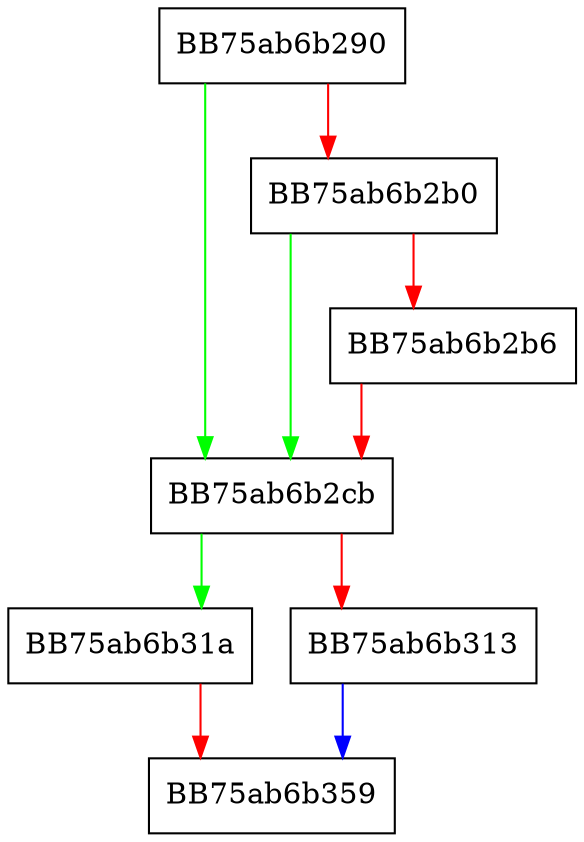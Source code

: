 digraph GetLru {
  node [shape="box"];
  graph [splines=ortho];
  BB75ab6b290 -> BB75ab6b2cb [color="green"];
  BB75ab6b290 -> BB75ab6b2b0 [color="red"];
  BB75ab6b2b0 -> BB75ab6b2cb [color="green"];
  BB75ab6b2b0 -> BB75ab6b2b6 [color="red"];
  BB75ab6b2b6 -> BB75ab6b2cb [color="red"];
  BB75ab6b2cb -> BB75ab6b31a [color="green"];
  BB75ab6b2cb -> BB75ab6b313 [color="red"];
  BB75ab6b313 -> BB75ab6b359 [color="blue"];
  BB75ab6b31a -> BB75ab6b359 [color="red"];
}